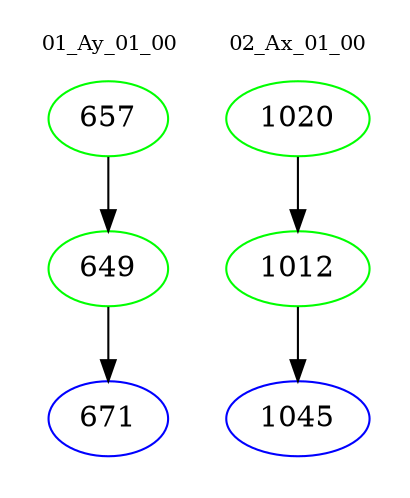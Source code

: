 digraph{
subgraph cluster_0 {
color = white
label = "01_Ay_01_00";
fontsize=10;
T0_657 [label="657", color="green"]
T0_657 -> T0_649 [color="black"]
T0_649 [label="649", color="green"]
T0_649 -> T0_671 [color="black"]
T0_671 [label="671", color="blue"]
}
subgraph cluster_1 {
color = white
label = "02_Ax_01_00";
fontsize=10;
T1_1020 [label="1020", color="green"]
T1_1020 -> T1_1012 [color="black"]
T1_1012 [label="1012", color="green"]
T1_1012 -> T1_1045 [color="black"]
T1_1045 [label="1045", color="blue"]
}
}
